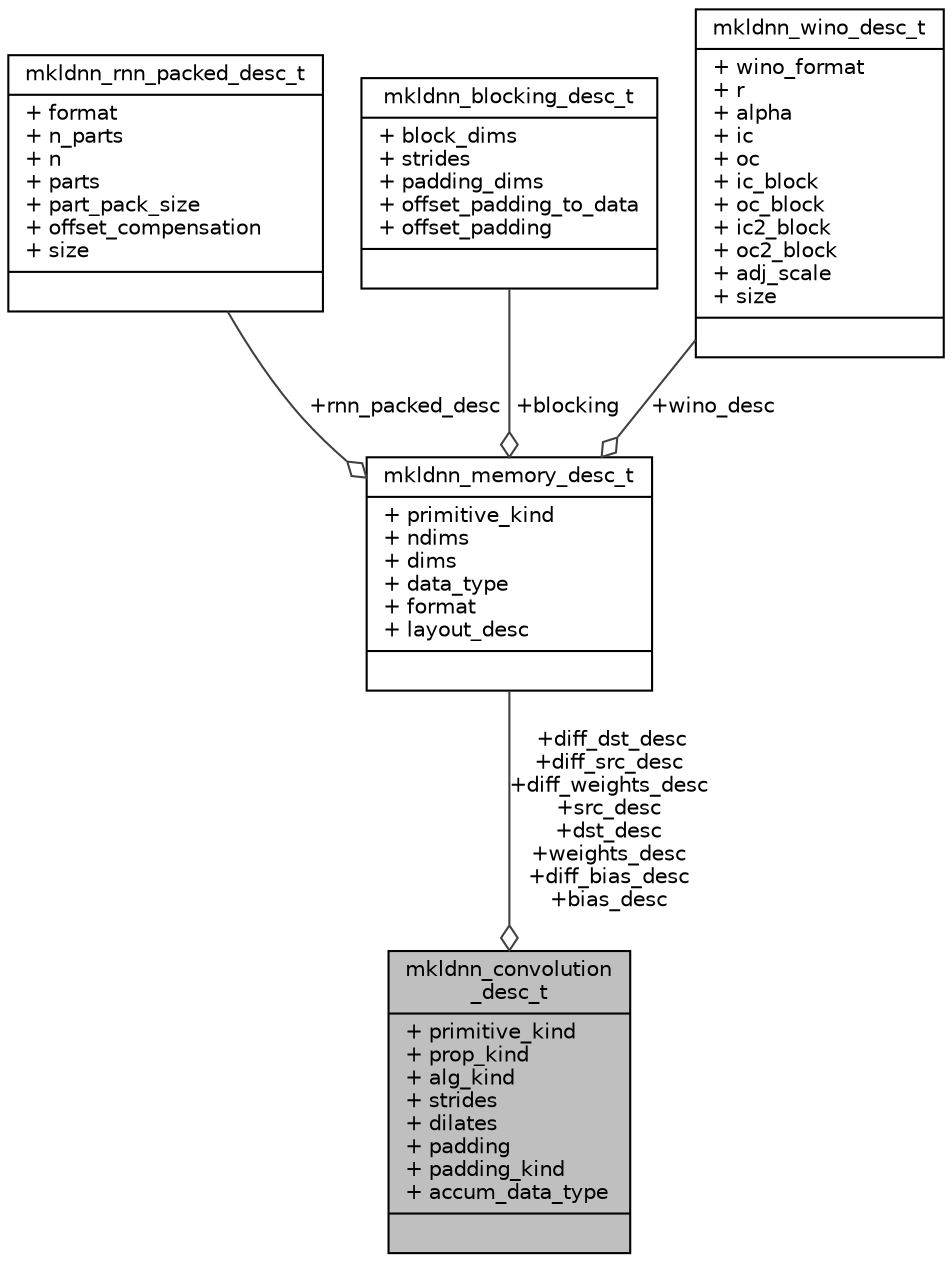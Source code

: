 digraph "mkldnn_convolution_desc_t"
{
  edge [fontname="Helvetica",fontsize="10",labelfontname="Helvetica",labelfontsize="10"];
  node [fontname="Helvetica",fontsize="10",shape=record];
  Node1 [label="{mkldnn_convolution\l_desc_t\n|+ primitive_kind\l+ prop_kind\l+ alg_kind\l+ strides\l+ dilates\l+ padding\l+ padding_kind\l+ accum_data_type\l|}",height=0.2,width=0.4,color="black", fillcolor="grey75", style="filled", fontcolor="black"];
  Node2 -> Node1 [color="grey25",fontsize="10",style="solid",label=" +diff_dst_desc\n+diff_src_desc\n+diff_weights_desc\n+src_desc\n+dst_desc\n+weights_desc\n+diff_bias_desc\n+bias_desc" ,arrowhead="odiamond",fontname="Helvetica"];
  Node2 [label="{mkldnn_memory_desc_t\n|+ primitive_kind\l+ ndims\l+ dims\l+ data_type\l+ format\l+ layout_desc\l|}",height=0.2,width=0.4,color="black", fillcolor="white", style="filled",URL="$structmkldnn__memory__desc__t.html"];
  Node3 -> Node2 [color="grey25",fontsize="10",style="solid",label=" +rnn_packed_desc" ,arrowhead="odiamond",fontname="Helvetica"];
  Node3 [label="{mkldnn_rnn_packed_desc_t\n|+ format\l+ n_parts\l+ n\l+ parts\l+ part_pack_size\l+ offset_compensation\l+ size\l|}",height=0.2,width=0.4,color="black", fillcolor="white", style="filled",URL="$structmkldnn__rnn__packed__desc__t.html"];
  Node4 -> Node2 [color="grey25",fontsize="10",style="solid",label=" +blocking" ,arrowhead="odiamond",fontname="Helvetica"];
  Node4 [label="{mkldnn_blocking_desc_t\n|+ block_dims\l+ strides\l+ padding_dims\l+ offset_padding_to_data\l+ offset_padding\l|}",height=0.2,width=0.4,color="black", fillcolor="white", style="filled",URL="$structmkldnn__blocking__desc__t.html"];
  Node5 -> Node2 [color="grey25",fontsize="10",style="solid",label=" +wino_desc" ,arrowhead="odiamond",fontname="Helvetica"];
  Node5 [label="{mkldnn_wino_desc_t\n|+ wino_format\l+ r\l+ alpha\l+ ic\l+ oc\l+ ic_block\l+ oc_block\l+ ic2_block\l+ oc2_block\l+ adj_scale\l+ size\l|}",height=0.2,width=0.4,color="black", fillcolor="white", style="filled",URL="$structmkldnn__wino__desc__t.html"];
}
